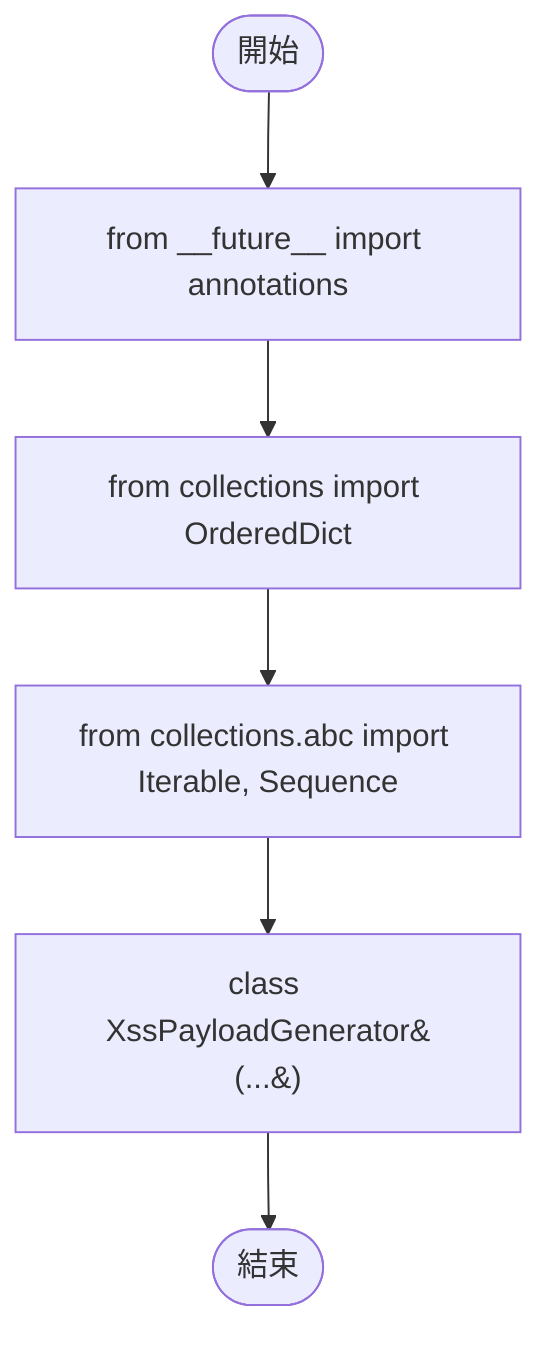 flowchart TB
    n1([開始])
    n2([結束])
    n3[from __future__ import annotations]
    n4[from collections import OrderedDict]
    n5[from collections.abc import Iterable, Sequence]
    n6[class XssPayloadGenerator&#40;...&#41;]
    n1 --> n3
    n3 --> n4
    n4 --> n5
    n5 --> n6
    n6 --> n2